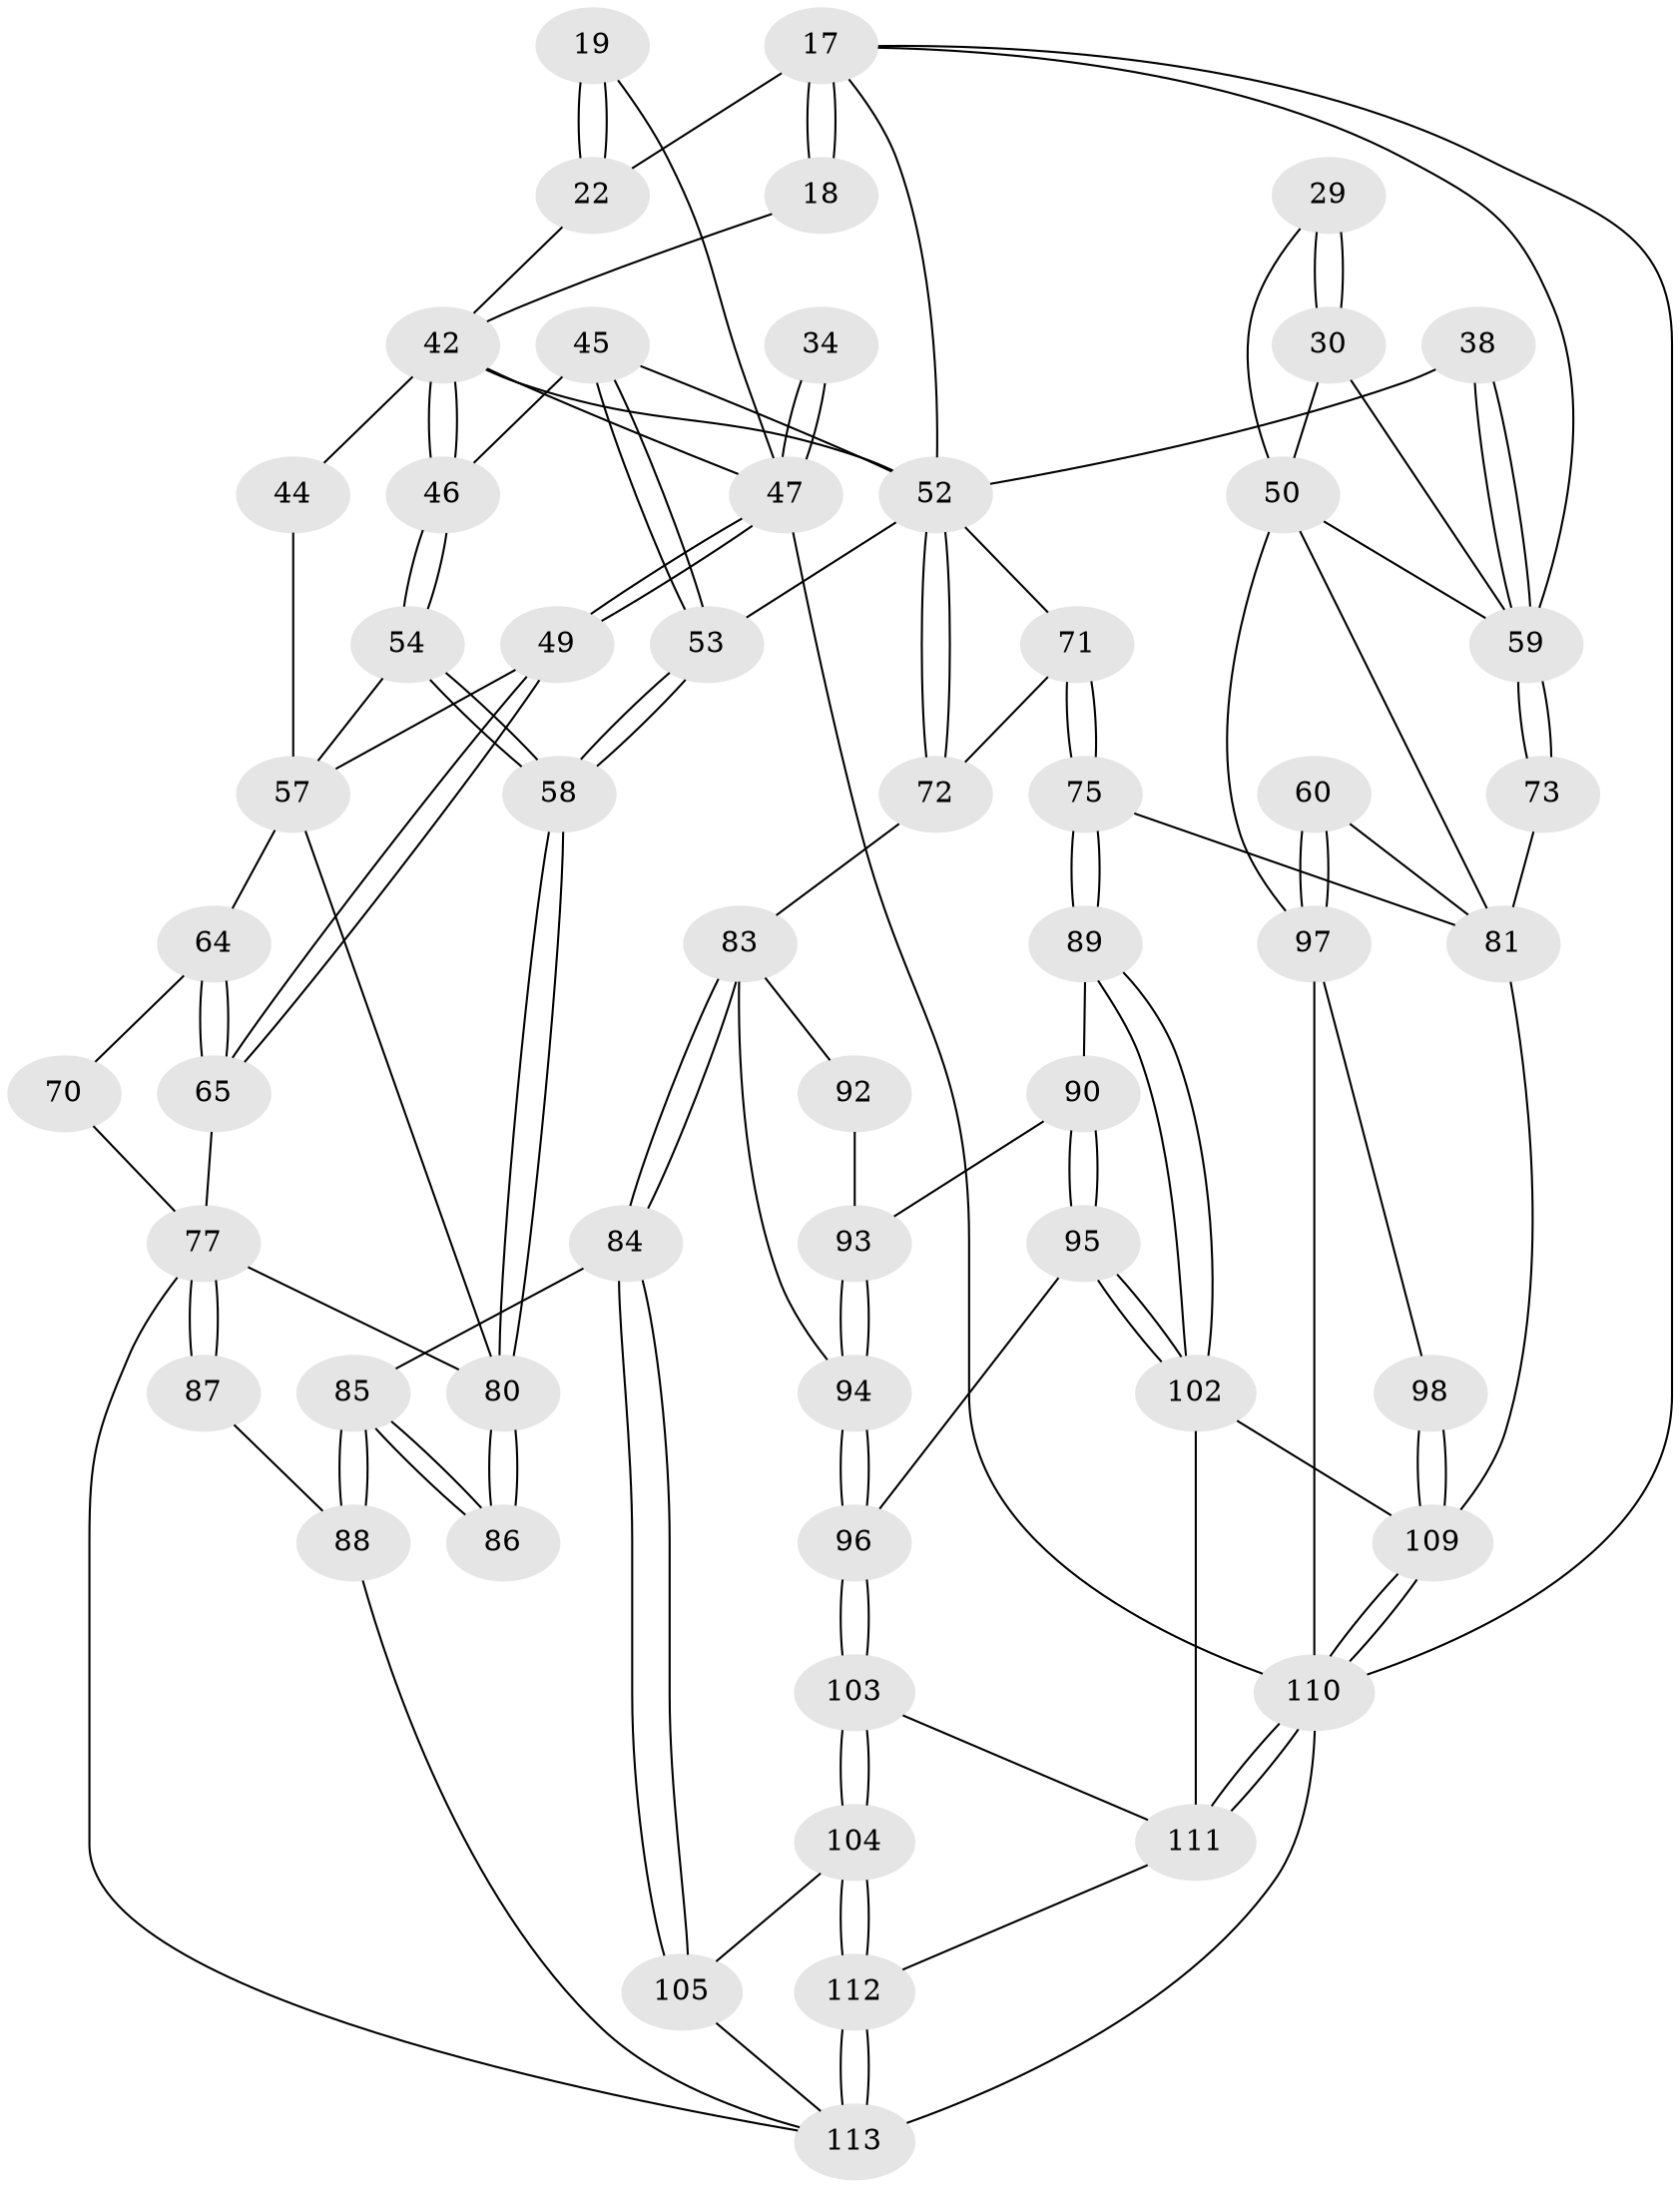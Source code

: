 // original degree distribution, {3: 0.017699115044247787, 4: 0.23893805309734514, 6: 0.21238938053097345, 5: 0.5309734513274337}
// Generated by graph-tools (version 1.1) at 2025/01/03/09/25 05:01:59]
// undirected, 56 vertices, 130 edges
graph export_dot {
graph [start="1"]
  node [color=gray90,style=filled];
  17 [pos="+0.4492556583797783+0.17208703514476417",super="+11+7+6+14+5"];
  18 [pos="+0.35975262205874614+0"];
  19 [pos="+0.1140559552118974+0.094336423764721"];
  22 [pos="+0.18791969987920057+0.14888713531754047",super="+15+16"];
  29 [pos="+0.8502978944094144+0.21479120669828378"];
  30 [pos="+0.829483250412441+0.23062131034096775",super="+9+8+13"];
  34 [pos="+0+0.1138847170533095"];
  38 [pos="+0.5936896600133994+0.34948227997925607"];
  42 [pos="+0.2220467312749881+0.20031452785812975",super="+25+31"];
  44 [pos="+0.08128389119798442+0.28177605328455047",super="+43"];
  45 [pos="+0.3883420215178618+0.24397063549179054"];
  46 [pos="+0.3106135610862342+0.3118267166561694"];
  47 [pos="+0+0.19922697334250813",super="+32+33+21"];
  49 [pos="+0+0.37672205266932735"];
  50 [pos="+0.8841017677731129+0.36598782390224177",super="+27+28+12"];
  52 [pos="+0.3946546069146354+0.44343751585279584",super="+40"];
  53 [pos="+0.38297233707661305+0.44449223166943025"];
  54 [pos="+0.2817877219541218+0.3722752996111155"];
  57 [pos="+0.07506747590558562+0.35324401362255914",super="+56+55+48"];
  58 [pos="+0.3730783355102596+0.4461870344445993"];
  59 [pos="+0.7547088178871314+0.4496893543188529",super="+51+41+37+10"];
  60 [pos="+1+0.45646362634078613"];
  64 [pos="+0.02688229332720248+0.4199910685929076",super="+63"];
  65 [pos="+0+0.4845050749229851"];
  70 [pos="+0.05985348882009073+0.43675249602437793"];
  71 [pos="+0.5147795155218013+0.46606567652923214"];
  72 [pos="+0.5004118009643249+0.4746446118327672"];
  73 [pos="+0.7606677339603298+0.5213825995927353"];
  75 [pos="+0.7374762812997215+0.5588425970071607"];
  77 [pos="+0+0.6754165165316021",super="+76+68"];
  80 [pos="+0.3319462273737797+0.5271893314169266",super="+66+67"];
  81 [pos="+0.8362698090493674+0.6111567197790628",super="+61+74+62"];
  83 [pos="+0.41727863069621324+0.6412105351891896",super="+82"];
  84 [pos="+0.31614491625842905+0.6443969136076383"];
  85 [pos="+0.30693788514193293+0.637542838839152"];
  86 [pos="+0.30630280719610153+0.609627707469542"];
  87 [pos="+0.0862823682964193+0.6380537293749244"];
  88 [pos="+0.1533839415132372+0.6740701322069731"];
  89 [pos="+0.6790696760053826+0.6194408286351397"];
  90 [pos="+0.6291715596293935+0.6208426180602806"];
  92 [pos="+0.5334285656309079+0.5626474022609685"];
  93 [pos="+0.51313096099896+0.6355054252695239",super="+91"];
  94 [pos="+0.4712171248095543+0.6715804599948247"];
  95 [pos="+0.5284972526968912+0.7030274304638304"];
  96 [pos="+0.4882787561357502+0.6993486588942699"];
  97 [pos="+1+0.6950485887370208",super="+3+26"];
  98 [pos="+1+0.7140697888625889"];
  102 [pos="+0.6509891383805988+0.7691599541341421",super="+101"];
  103 [pos="+0.4715179351136742+0.8185372369469021"];
  104 [pos="+0.4278889849825227+0.85472820214125"];
  105 [pos="+0.3473449359233176+0.8362874008175635"];
  109 [pos="+0.8325197730024806+0.9830547988173123",super="+100+99"];
  110 [pos="+0.764347916444286+1",super="+79"];
  111 [pos="+0.6528328416329997+1",super="+106"];
  112 [pos="+0.5417662281171434+1"];
  113 [pos="+0.16673246543488557+1",super="+108"];
  17 -- 18 [weight=2];
  17 -- 18;
  17 -- 22 [weight=2];
  17 -- 59;
  17 -- 110;
  17 -- 52;
  18 -- 42;
  19 -- 22 [weight=2];
  19 -- 22;
  19 -- 47;
  22 -- 42;
  29 -- 30 [weight=2];
  29 -- 30;
  29 -- 50;
  30 -- 59 [weight=2];
  30 -- 50 [weight=2];
  34 -- 47 [weight=3];
  34 -- 47;
  38 -- 59 [weight=2];
  38 -- 59;
  38 -- 52;
  42 -- 46;
  42 -- 46;
  42 -- 44 [weight=2];
  42 -- 47;
  42 -- 52;
  44 -- 57 [weight=2];
  45 -- 46;
  45 -- 53;
  45 -- 53;
  45 -- 52;
  46 -- 54;
  46 -- 54;
  47 -- 49;
  47 -- 49;
  47 -- 110;
  49 -- 65;
  49 -- 65;
  49 -- 57;
  50 -- 59;
  50 -- 81;
  50 -- 97 [weight=2];
  52 -- 53;
  52 -- 72;
  52 -- 72;
  52 -- 71;
  53 -- 58;
  53 -- 58;
  54 -- 58;
  54 -- 58;
  54 -- 57;
  57 -- 64;
  57 -- 80;
  58 -- 80;
  58 -- 80;
  59 -- 73;
  59 -- 73;
  60 -- 97 [weight=2];
  60 -- 97;
  60 -- 81;
  64 -- 65;
  64 -- 65;
  64 -- 70 [weight=2];
  65 -- 77;
  70 -- 77;
  71 -- 72;
  71 -- 75;
  71 -- 75;
  72 -- 83;
  73 -- 81 [weight=2];
  75 -- 89;
  75 -- 89;
  75 -- 81;
  77 -- 87 [weight=2];
  77 -- 87;
  77 -- 80;
  77 -- 113;
  80 -- 86 [weight=2];
  80 -- 86;
  81 -- 109;
  83 -- 84;
  83 -- 84;
  83 -- 94;
  83 -- 92;
  84 -- 85;
  84 -- 105;
  84 -- 105;
  85 -- 86;
  85 -- 86;
  85 -- 88;
  85 -- 88;
  87 -- 88;
  88 -- 113;
  89 -- 90;
  89 -- 102;
  89 -- 102;
  90 -- 95;
  90 -- 95;
  90 -- 93;
  92 -- 93 [weight=2];
  93 -- 94;
  93 -- 94;
  94 -- 96;
  94 -- 96;
  95 -- 96;
  95 -- 102;
  95 -- 102;
  96 -- 103;
  96 -- 103;
  97 -- 98;
  97 -- 110 [weight=2];
  98 -- 109 [weight=2];
  98 -- 109;
  102 -- 109;
  102 -- 111;
  103 -- 104;
  103 -- 104;
  103 -- 111;
  104 -- 105;
  104 -- 112;
  104 -- 112;
  105 -- 113;
  109 -- 110;
  109 -- 110;
  110 -- 111;
  110 -- 111;
  110 -- 113 [weight=2];
  111 -- 112;
  112 -- 113;
  112 -- 113;
}
